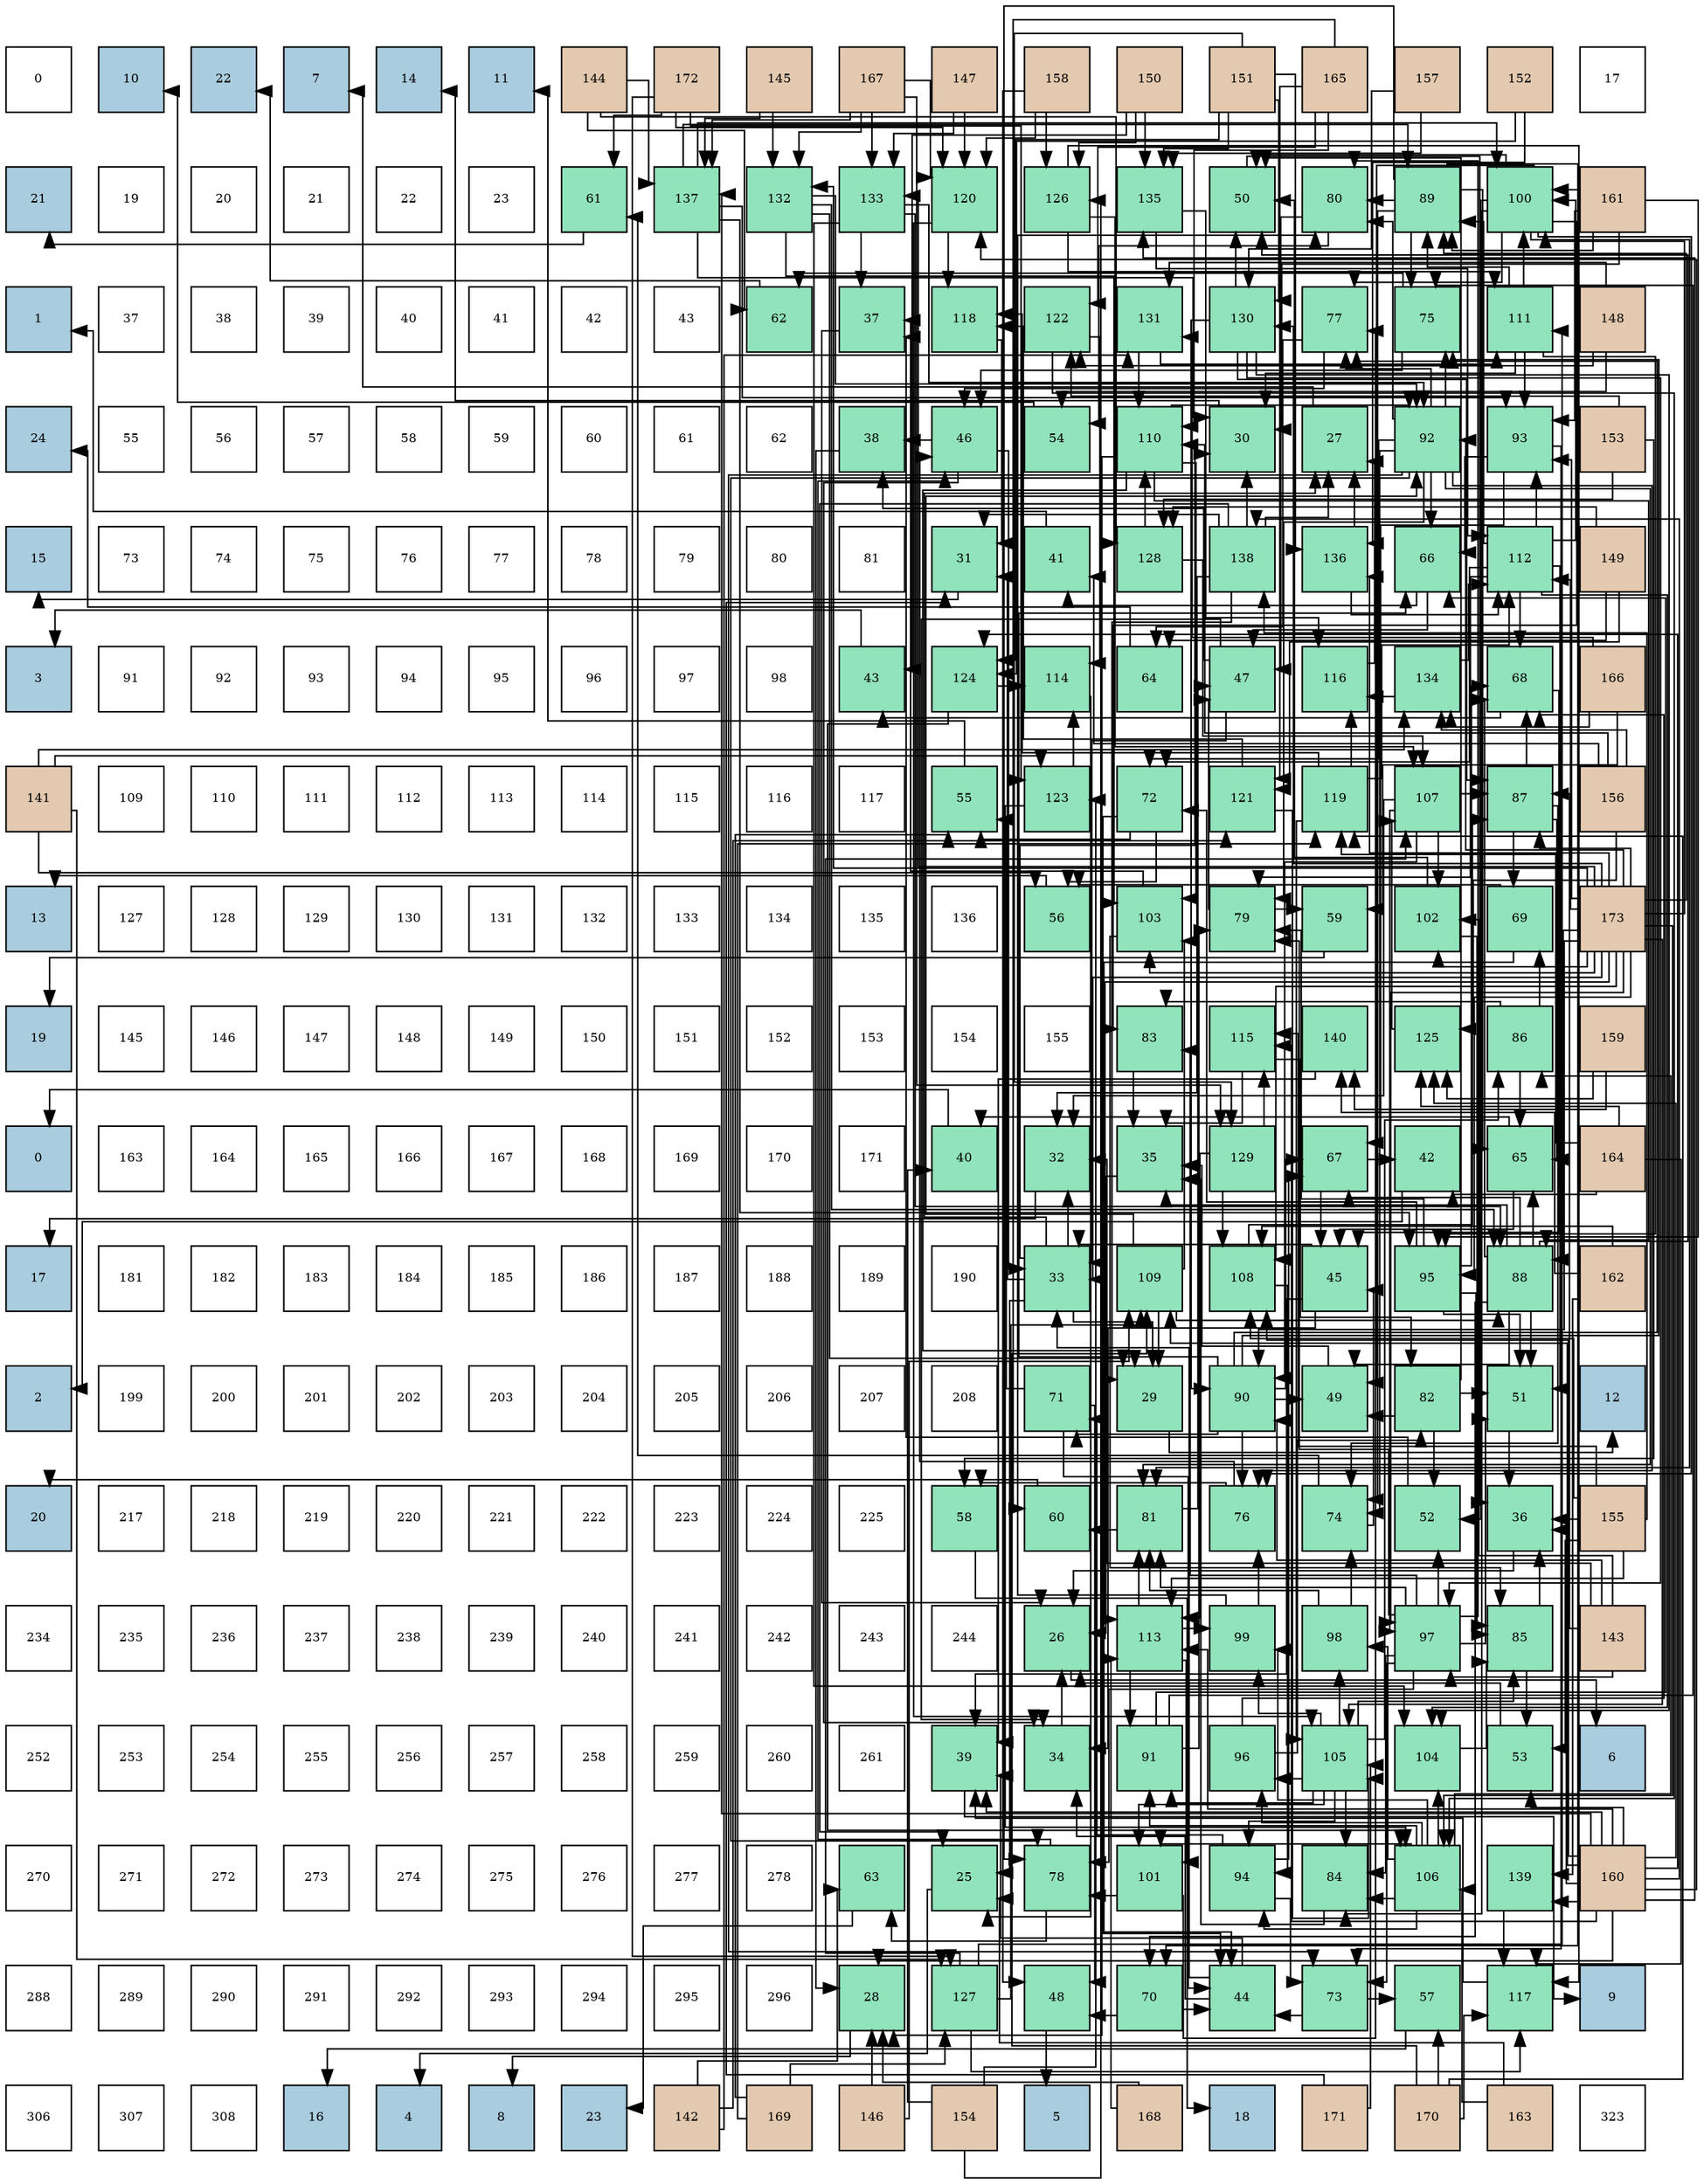 digraph layout{
 rankdir=TB;
 splines=ortho;
 node [style=filled shape=square fixedsize=true width=0.6];
0[label="0", fontsize=8, fillcolor="#ffffff"];
1[label="10", fontsize=8, fillcolor="#a9ccde"];
2[label="22", fontsize=8, fillcolor="#a9ccde"];
3[label="7", fontsize=8, fillcolor="#a9ccde"];
4[label="14", fontsize=8, fillcolor="#a9ccde"];
5[label="11", fontsize=8, fillcolor="#a9ccde"];
6[label="144", fontsize=8, fillcolor="#e3c9af"];
7[label="172", fontsize=8, fillcolor="#e3c9af"];
8[label="145", fontsize=8, fillcolor="#e3c9af"];
9[label="167", fontsize=8, fillcolor="#e3c9af"];
10[label="147", fontsize=8, fillcolor="#e3c9af"];
11[label="158", fontsize=8, fillcolor="#e3c9af"];
12[label="150", fontsize=8, fillcolor="#e3c9af"];
13[label="151", fontsize=8, fillcolor="#e3c9af"];
14[label="165", fontsize=8, fillcolor="#e3c9af"];
15[label="157", fontsize=8, fillcolor="#e3c9af"];
16[label="152", fontsize=8, fillcolor="#e3c9af"];
17[label="17", fontsize=8, fillcolor="#ffffff"];
18[label="21", fontsize=8, fillcolor="#a9ccde"];
19[label="19", fontsize=8, fillcolor="#ffffff"];
20[label="20", fontsize=8, fillcolor="#ffffff"];
21[label="21", fontsize=8, fillcolor="#ffffff"];
22[label="22", fontsize=8, fillcolor="#ffffff"];
23[label="23", fontsize=8, fillcolor="#ffffff"];
24[label="61", fontsize=8, fillcolor="#91e3bb"];
25[label="137", fontsize=8, fillcolor="#91e3bb"];
26[label="132", fontsize=8, fillcolor="#91e3bb"];
27[label="133", fontsize=8, fillcolor="#91e3bb"];
28[label="120", fontsize=8, fillcolor="#91e3bb"];
29[label="126", fontsize=8, fillcolor="#91e3bb"];
30[label="135", fontsize=8, fillcolor="#91e3bb"];
31[label="50", fontsize=8, fillcolor="#91e3bb"];
32[label="80", fontsize=8, fillcolor="#91e3bb"];
33[label="89", fontsize=8, fillcolor="#91e3bb"];
34[label="100", fontsize=8, fillcolor="#91e3bb"];
35[label="161", fontsize=8, fillcolor="#e3c9af"];
36[label="1", fontsize=8, fillcolor="#a9ccde"];
37[label="37", fontsize=8, fillcolor="#ffffff"];
38[label="38", fontsize=8, fillcolor="#ffffff"];
39[label="39", fontsize=8, fillcolor="#ffffff"];
40[label="40", fontsize=8, fillcolor="#ffffff"];
41[label="41", fontsize=8, fillcolor="#ffffff"];
42[label="42", fontsize=8, fillcolor="#ffffff"];
43[label="43", fontsize=8, fillcolor="#ffffff"];
44[label="62", fontsize=8, fillcolor="#91e3bb"];
45[label="37", fontsize=8, fillcolor="#91e3bb"];
46[label="118", fontsize=8, fillcolor="#91e3bb"];
47[label="122", fontsize=8, fillcolor="#91e3bb"];
48[label="131", fontsize=8, fillcolor="#91e3bb"];
49[label="130", fontsize=8, fillcolor="#91e3bb"];
50[label="77", fontsize=8, fillcolor="#91e3bb"];
51[label="75", fontsize=8, fillcolor="#91e3bb"];
52[label="111", fontsize=8, fillcolor="#91e3bb"];
53[label="148", fontsize=8, fillcolor="#e3c9af"];
54[label="24", fontsize=8, fillcolor="#a9ccde"];
55[label="55", fontsize=8, fillcolor="#ffffff"];
56[label="56", fontsize=8, fillcolor="#ffffff"];
57[label="57", fontsize=8, fillcolor="#ffffff"];
58[label="58", fontsize=8, fillcolor="#ffffff"];
59[label="59", fontsize=8, fillcolor="#ffffff"];
60[label="60", fontsize=8, fillcolor="#ffffff"];
61[label="61", fontsize=8, fillcolor="#ffffff"];
62[label="62", fontsize=8, fillcolor="#ffffff"];
63[label="38", fontsize=8, fillcolor="#91e3bb"];
64[label="46", fontsize=8, fillcolor="#91e3bb"];
65[label="54", fontsize=8, fillcolor="#91e3bb"];
66[label="110", fontsize=8, fillcolor="#91e3bb"];
67[label="30", fontsize=8, fillcolor="#91e3bb"];
68[label="27", fontsize=8, fillcolor="#91e3bb"];
69[label="92", fontsize=8, fillcolor="#91e3bb"];
70[label="93", fontsize=8, fillcolor="#91e3bb"];
71[label="153", fontsize=8, fillcolor="#e3c9af"];
72[label="15", fontsize=8, fillcolor="#a9ccde"];
73[label="73", fontsize=8, fillcolor="#ffffff"];
74[label="74", fontsize=8, fillcolor="#ffffff"];
75[label="75", fontsize=8, fillcolor="#ffffff"];
76[label="76", fontsize=8, fillcolor="#ffffff"];
77[label="77", fontsize=8, fillcolor="#ffffff"];
78[label="78", fontsize=8, fillcolor="#ffffff"];
79[label="79", fontsize=8, fillcolor="#ffffff"];
80[label="80", fontsize=8, fillcolor="#ffffff"];
81[label="81", fontsize=8, fillcolor="#ffffff"];
82[label="31", fontsize=8, fillcolor="#91e3bb"];
83[label="41", fontsize=8, fillcolor="#91e3bb"];
84[label="128", fontsize=8, fillcolor="#91e3bb"];
85[label="138", fontsize=8, fillcolor="#91e3bb"];
86[label="136", fontsize=8, fillcolor="#91e3bb"];
87[label="66", fontsize=8, fillcolor="#91e3bb"];
88[label="112", fontsize=8, fillcolor="#91e3bb"];
89[label="149", fontsize=8, fillcolor="#e3c9af"];
90[label="3", fontsize=8, fillcolor="#a9ccde"];
91[label="91", fontsize=8, fillcolor="#ffffff"];
92[label="92", fontsize=8, fillcolor="#ffffff"];
93[label="93", fontsize=8, fillcolor="#ffffff"];
94[label="94", fontsize=8, fillcolor="#ffffff"];
95[label="95", fontsize=8, fillcolor="#ffffff"];
96[label="96", fontsize=8, fillcolor="#ffffff"];
97[label="97", fontsize=8, fillcolor="#ffffff"];
98[label="98", fontsize=8, fillcolor="#ffffff"];
99[label="43", fontsize=8, fillcolor="#91e3bb"];
100[label="124", fontsize=8, fillcolor="#91e3bb"];
101[label="114", fontsize=8, fillcolor="#91e3bb"];
102[label="64", fontsize=8, fillcolor="#91e3bb"];
103[label="47", fontsize=8, fillcolor="#91e3bb"];
104[label="116", fontsize=8, fillcolor="#91e3bb"];
105[label="134", fontsize=8, fillcolor="#91e3bb"];
106[label="68", fontsize=8, fillcolor="#91e3bb"];
107[label="166", fontsize=8, fillcolor="#e3c9af"];
108[label="141", fontsize=8, fillcolor="#e3c9af"];
109[label="109", fontsize=8, fillcolor="#ffffff"];
110[label="110", fontsize=8, fillcolor="#ffffff"];
111[label="111", fontsize=8, fillcolor="#ffffff"];
112[label="112", fontsize=8, fillcolor="#ffffff"];
113[label="113", fontsize=8, fillcolor="#ffffff"];
114[label="114", fontsize=8, fillcolor="#ffffff"];
115[label="115", fontsize=8, fillcolor="#ffffff"];
116[label="116", fontsize=8, fillcolor="#ffffff"];
117[label="117", fontsize=8, fillcolor="#ffffff"];
118[label="55", fontsize=8, fillcolor="#91e3bb"];
119[label="123", fontsize=8, fillcolor="#91e3bb"];
120[label="72", fontsize=8, fillcolor="#91e3bb"];
121[label="121", fontsize=8, fillcolor="#91e3bb"];
122[label="119", fontsize=8, fillcolor="#91e3bb"];
123[label="107", fontsize=8, fillcolor="#91e3bb"];
124[label="87", fontsize=8, fillcolor="#91e3bb"];
125[label="156", fontsize=8, fillcolor="#e3c9af"];
126[label="13", fontsize=8, fillcolor="#a9ccde"];
127[label="127", fontsize=8, fillcolor="#ffffff"];
128[label="128", fontsize=8, fillcolor="#ffffff"];
129[label="129", fontsize=8, fillcolor="#ffffff"];
130[label="130", fontsize=8, fillcolor="#ffffff"];
131[label="131", fontsize=8, fillcolor="#ffffff"];
132[label="132", fontsize=8, fillcolor="#ffffff"];
133[label="133", fontsize=8, fillcolor="#ffffff"];
134[label="134", fontsize=8, fillcolor="#ffffff"];
135[label="135", fontsize=8, fillcolor="#ffffff"];
136[label="136", fontsize=8, fillcolor="#ffffff"];
137[label="56", fontsize=8, fillcolor="#91e3bb"];
138[label="103", fontsize=8, fillcolor="#91e3bb"];
139[label="79", fontsize=8, fillcolor="#91e3bb"];
140[label="59", fontsize=8, fillcolor="#91e3bb"];
141[label="102", fontsize=8, fillcolor="#91e3bb"];
142[label="69", fontsize=8, fillcolor="#91e3bb"];
143[label="173", fontsize=8, fillcolor="#e3c9af"];
144[label="19", fontsize=8, fillcolor="#a9ccde"];
145[label="145", fontsize=8, fillcolor="#ffffff"];
146[label="146", fontsize=8, fillcolor="#ffffff"];
147[label="147", fontsize=8, fillcolor="#ffffff"];
148[label="148", fontsize=8, fillcolor="#ffffff"];
149[label="149", fontsize=8, fillcolor="#ffffff"];
150[label="150", fontsize=8, fillcolor="#ffffff"];
151[label="151", fontsize=8, fillcolor="#ffffff"];
152[label="152", fontsize=8, fillcolor="#ffffff"];
153[label="153", fontsize=8, fillcolor="#ffffff"];
154[label="154", fontsize=8, fillcolor="#ffffff"];
155[label="155", fontsize=8, fillcolor="#ffffff"];
156[label="83", fontsize=8, fillcolor="#91e3bb"];
157[label="115", fontsize=8, fillcolor="#91e3bb"];
158[label="140", fontsize=8, fillcolor="#91e3bb"];
159[label="125", fontsize=8, fillcolor="#91e3bb"];
160[label="86", fontsize=8, fillcolor="#91e3bb"];
161[label="159", fontsize=8, fillcolor="#e3c9af"];
162[label="0", fontsize=8, fillcolor="#a9ccde"];
163[label="163", fontsize=8, fillcolor="#ffffff"];
164[label="164", fontsize=8, fillcolor="#ffffff"];
165[label="165", fontsize=8, fillcolor="#ffffff"];
166[label="166", fontsize=8, fillcolor="#ffffff"];
167[label="167", fontsize=8, fillcolor="#ffffff"];
168[label="168", fontsize=8, fillcolor="#ffffff"];
169[label="169", fontsize=8, fillcolor="#ffffff"];
170[label="170", fontsize=8, fillcolor="#ffffff"];
171[label="171", fontsize=8, fillcolor="#ffffff"];
172[label="40", fontsize=8, fillcolor="#91e3bb"];
173[label="32", fontsize=8, fillcolor="#91e3bb"];
174[label="35", fontsize=8, fillcolor="#91e3bb"];
175[label="129", fontsize=8, fillcolor="#91e3bb"];
176[label="67", fontsize=8, fillcolor="#91e3bb"];
177[label="42", fontsize=8, fillcolor="#91e3bb"];
178[label="65", fontsize=8, fillcolor="#91e3bb"];
179[label="164", fontsize=8, fillcolor="#e3c9af"];
180[label="17", fontsize=8, fillcolor="#a9ccde"];
181[label="181", fontsize=8, fillcolor="#ffffff"];
182[label="182", fontsize=8, fillcolor="#ffffff"];
183[label="183", fontsize=8, fillcolor="#ffffff"];
184[label="184", fontsize=8, fillcolor="#ffffff"];
185[label="185", fontsize=8, fillcolor="#ffffff"];
186[label="186", fontsize=8, fillcolor="#ffffff"];
187[label="187", fontsize=8, fillcolor="#ffffff"];
188[label="188", fontsize=8, fillcolor="#ffffff"];
189[label="189", fontsize=8, fillcolor="#ffffff"];
190[label="190", fontsize=8, fillcolor="#ffffff"];
191[label="33", fontsize=8, fillcolor="#91e3bb"];
192[label="109", fontsize=8, fillcolor="#91e3bb"];
193[label="108", fontsize=8, fillcolor="#91e3bb"];
194[label="45", fontsize=8, fillcolor="#91e3bb"];
195[label="95", fontsize=8, fillcolor="#91e3bb"];
196[label="88", fontsize=8, fillcolor="#91e3bb"];
197[label="162", fontsize=8, fillcolor="#e3c9af"];
198[label="2", fontsize=8, fillcolor="#a9ccde"];
199[label="199", fontsize=8, fillcolor="#ffffff"];
200[label="200", fontsize=8, fillcolor="#ffffff"];
201[label="201", fontsize=8, fillcolor="#ffffff"];
202[label="202", fontsize=8, fillcolor="#ffffff"];
203[label="203", fontsize=8, fillcolor="#ffffff"];
204[label="204", fontsize=8, fillcolor="#ffffff"];
205[label="205", fontsize=8, fillcolor="#ffffff"];
206[label="206", fontsize=8, fillcolor="#ffffff"];
207[label="207", fontsize=8, fillcolor="#ffffff"];
208[label="208", fontsize=8, fillcolor="#ffffff"];
209[label="71", fontsize=8, fillcolor="#91e3bb"];
210[label="29", fontsize=8, fillcolor="#91e3bb"];
211[label="90", fontsize=8, fillcolor="#91e3bb"];
212[label="49", fontsize=8, fillcolor="#91e3bb"];
213[label="82", fontsize=8, fillcolor="#91e3bb"];
214[label="51", fontsize=8, fillcolor="#91e3bb"];
215[label="12", fontsize=8, fillcolor="#a9ccde"];
216[label="20", fontsize=8, fillcolor="#a9ccde"];
217[label="217", fontsize=8, fillcolor="#ffffff"];
218[label="218", fontsize=8, fillcolor="#ffffff"];
219[label="219", fontsize=8, fillcolor="#ffffff"];
220[label="220", fontsize=8, fillcolor="#ffffff"];
221[label="221", fontsize=8, fillcolor="#ffffff"];
222[label="222", fontsize=8, fillcolor="#ffffff"];
223[label="223", fontsize=8, fillcolor="#ffffff"];
224[label="224", fontsize=8, fillcolor="#ffffff"];
225[label="225", fontsize=8, fillcolor="#ffffff"];
226[label="58", fontsize=8, fillcolor="#91e3bb"];
227[label="60", fontsize=8, fillcolor="#91e3bb"];
228[label="81", fontsize=8, fillcolor="#91e3bb"];
229[label="76", fontsize=8, fillcolor="#91e3bb"];
230[label="74", fontsize=8, fillcolor="#91e3bb"];
231[label="52", fontsize=8, fillcolor="#91e3bb"];
232[label="36", fontsize=8, fillcolor="#91e3bb"];
233[label="155", fontsize=8, fillcolor="#e3c9af"];
234[label="234", fontsize=8, fillcolor="#ffffff"];
235[label="235", fontsize=8, fillcolor="#ffffff"];
236[label="236", fontsize=8, fillcolor="#ffffff"];
237[label="237", fontsize=8, fillcolor="#ffffff"];
238[label="238", fontsize=8, fillcolor="#ffffff"];
239[label="239", fontsize=8, fillcolor="#ffffff"];
240[label="240", fontsize=8, fillcolor="#ffffff"];
241[label="241", fontsize=8, fillcolor="#ffffff"];
242[label="242", fontsize=8, fillcolor="#ffffff"];
243[label="243", fontsize=8, fillcolor="#ffffff"];
244[label="244", fontsize=8, fillcolor="#ffffff"];
245[label="26", fontsize=8, fillcolor="#91e3bb"];
246[label="113", fontsize=8, fillcolor="#91e3bb"];
247[label="99", fontsize=8, fillcolor="#91e3bb"];
248[label="98", fontsize=8, fillcolor="#91e3bb"];
249[label="97", fontsize=8, fillcolor="#91e3bb"];
250[label="85", fontsize=8, fillcolor="#91e3bb"];
251[label="143", fontsize=8, fillcolor="#e3c9af"];
252[label="252", fontsize=8, fillcolor="#ffffff"];
253[label="253", fontsize=8, fillcolor="#ffffff"];
254[label="254", fontsize=8, fillcolor="#ffffff"];
255[label="255", fontsize=8, fillcolor="#ffffff"];
256[label="256", fontsize=8, fillcolor="#ffffff"];
257[label="257", fontsize=8, fillcolor="#ffffff"];
258[label="258", fontsize=8, fillcolor="#ffffff"];
259[label="259", fontsize=8, fillcolor="#ffffff"];
260[label="260", fontsize=8, fillcolor="#ffffff"];
261[label="261", fontsize=8, fillcolor="#ffffff"];
262[label="39", fontsize=8, fillcolor="#91e3bb"];
263[label="34", fontsize=8, fillcolor="#91e3bb"];
264[label="91", fontsize=8, fillcolor="#91e3bb"];
265[label="96", fontsize=8, fillcolor="#91e3bb"];
266[label="105", fontsize=8, fillcolor="#91e3bb"];
267[label="104", fontsize=8, fillcolor="#91e3bb"];
268[label="53", fontsize=8, fillcolor="#91e3bb"];
269[label="6", fontsize=8, fillcolor="#a9ccde"];
270[label="270", fontsize=8, fillcolor="#ffffff"];
271[label="271", fontsize=8, fillcolor="#ffffff"];
272[label="272", fontsize=8, fillcolor="#ffffff"];
273[label="273", fontsize=8, fillcolor="#ffffff"];
274[label="274", fontsize=8, fillcolor="#ffffff"];
275[label="275", fontsize=8, fillcolor="#ffffff"];
276[label="276", fontsize=8, fillcolor="#ffffff"];
277[label="277", fontsize=8, fillcolor="#ffffff"];
278[label="278", fontsize=8, fillcolor="#ffffff"];
279[label="63", fontsize=8, fillcolor="#91e3bb"];
280[label="25", fontsize=8, fillcolor="#91e3bb"];
281[label="78", fontsize=8, fillcolor="#91e3bb"];
282[label="101", fontsize=8, fillcolor="#91e3bb"];
283[label="94", fontsize=8, fillcolor="#91e3bb"];
284[label="84", fontsize=8, fillcolor="#91e3bb"];
285[label="106", fontsize=8, fillcolor="#91e3bb"];
286[label="139", fontsize=8, fillcolor="#91e3bb"];
287[label="160", fontsize=8, fillcolor="#e3c9af"];
288[label="288", fontsize=8, fillcolor="#ffffff"];
289[label="289", fontsize=8, fillcolor="#ffffff"];
290[label="290", fontsize=8, fillcolor="#ffffff"];
291[label="291", fontsize=8, fillcolor="#ffffff"];
292[label="292", fontsize=8, fillcolor="#ffffff"];
293[label="293", fontsize=8, fillcolor="#ffffff"];
294[label="294", fontsize=8, fillcolor="#ffffff"];
295[label="295", fontsize=8, fillcolor="#ffffff"];
296[label="296", fontsize=8, fillcolor="#ffffff"];
297[label="28", fontsize=8, fillcolor="#91e3bb"];
298[label="127", fontsize=8, fillcolor="#91e3bb"];
299[label="48", fontsize=8, fillcolor="#91e3bb"];
300[label="70", fontsize=8, fillcolor="#91e3bb"];
301[label="44", fontsize=8, fillcolor="#91e3bb"];
302[label="73", fontsize=8, fillcolor="#91e3bb"];
303[label="57", fontsize=8, fillcolor="#91e3bb"];
304[label="117", fontsize=8, fillcolor="#91e3bb"];
305[label="9", fontsize=8, fillcolor="#a9ccde"];
306[label="306", fontsize=8, fillcolor="#ffffff"];
307[label="307", fontsize=8, fillcolor="#ffffff"];
308[label="308", fontsize=8, fillcolor="#ffffff"];
309[label="16", fontsize=8, fillcolor="#a9ccde"];
310[label="4", fontsize=8, fillcolor="#a9ccde"];
311[label="8", fontsize=8, fillcolor="#a9ccde"];
312[label="23", fontsize=8, fillcolor="#a9ccde"];
313[label="142", fontsize=8, fillcolor="#e3c9af"];
314[label="169", fontsize=8, fillcolor="#e3c9af"];
315[label="146", fontsize=8, fillcolor="#e3c9af"];
316[label="154", fontsize=8, fillcolor="#e3c9af"];
317[label="5", fontsize=8, fillcolor="#a9ccde"];
318[label="168", fontsize=8, fillcolor="#e3c9af"];
319[label="18", fontsize=8, fillcolor="#a9ccde"];
320[label="171", fontsize=8, fillcolor="#e3c9af"];
321[label="170", fontsize=8, fillcolor="#e3c9af"];
322[label="163", fontsize=8, fillcolor="#e3c9af"];
323[label="323", fontsize=8, fillcolor="#ffffff"];
edge [constraint=false, style=vis];280 -> 310;
245 -> 269;
68 -> 3;
297 -> 311;
210 -> 215;
67 -> 4;
82 -> 72;
173 -> 180;
191 -> 280;
191 -> 68;
191 -> 210;
191 -> 67;
191 -> 82;
191 -> 173;
263 -> 245;
174 -> 245;
232 -> 245;
45 -> 245;
63 -> 297;
262 -> 305;
172 -> 162;
83 -> 36;
177 -> 198;
99 -> 90;
301 -> 191;
301 -> 263;
301 -> 262;
194 -> 191;
194 -> 263;
194 -> 262;
64 -> 191;
64 -> 263;
64 -> 63;
103 -> 191;
103 -> 263;
103 -> 63;
299 -> 317;
212 -> 174;
31 -> 232;
214 -> 232;
231 -> 45;
268 -> 245;
65 -> 1;
118 -> 5;
137 -> 126;
303 -> 309;
226 -> 319;
140 -> 144;
227 -> 216;
24 -> 18;
44 -> 2;
279 -> 312;
102 -> 54;
178 -> 172;
178 -> 194;
87 -> 83;
87 -> 103;
176 -> 177;
176 -> 194;
106 -> 99;
106 -> 194;
142 -> 301;
142 -> 137;
300 -> 301;
300 -> 299;
209 -> 301;
209 -> 299;
209 -> 118;
120 -> 301;
120 -> 118;
120 -> 137;
302 -> 301;
302 -> 303;
230 -> 194;
230 -> 24;
51 -> 64;
51 -> 44;
229 -> 64;
229 -> 226;
50 -> 64;
50 -> 102;
281 -> 64;
281 -> 279;
139 -> 103;
139 -> 140;
32 -> 103;
32 -> 65;
228 -> 103;
228 -> 227;
213 -> 212;
213 -> 31;
213 -> 214;
213 -> 231;
156 -> 174;
284 -> 174;
250 -> 232;
250 -> 268;
160 -> 178;
160 -> 142;
160 -> 156;
124 -> 178;
124 -> 106;
124 -> 142;
124 -> 230;
196 -> 174;
196 -> 212;
196 -> 31;
196 -> 214;
196 -> 178;
196 -> 176;
196 -> 106;
196 -> 300;
33 -> 178;
33 -> 300;
33 -> 230;
33 -> 51;
33 -> 281;
33 -> 32;
211 -> 212;
211 -> 87;
211 -> 176;
211 -> 209;
211 -> 51;
211 -> 229;
211 -> 50;
264 -> 87;
264 -> 51;
264 -> 139;
69 -> 87;
69 -> 120;
69 -> 302;
69 -> 230;
69 -> 51;
69 -> 229;
69 -> 50;
69 -> 281;
69 -> 139;
69 -> 32;
69 -> 228;
70 -> 87;
70 -> 176;
70 -> 302;
283 -> 176;
283 -> 209;
283 -> 302;
195 -> 214;
195 -> 106;
195 -> 120;
195 -> 139;
195 -> 250;
265 -> 106;
265 -> 213;
249 -> 214;
249 -> 231;
249 -> 302;
249 -> 281;
249 -> 139;
249 -> 32;
249 -> 228;
249 -> 156;
249 -> 284;
248 -> 230;
248 -> 228;
247 -> 229;
247 -> 32;
34 -> 212;
34 -> 31;
34 -> 231;
34 -> 229;
34 -> 50;
34 -> 228;
34 -> 156;
34 -> 284;
282 -> 50;
282 -> 281;
141 -> 31;
141 -> 250;
138 -> 45;
138 -> 250;
267 -> 250;
266 -> 284;
266 -> 250;
266 -> 160;
266 -> 264;
266 -> 283;
266 -> 265;
266 -> 248;
266 -> 247;
266 -> 282;
285 -> 284;
285 -> 160;
285 -> 264;
285 -> 283;
285 -> 265;
285 -> 248;
285 -> 247;
285 -> 282;
285 -> 267;
123 -> 173;
123 -> 124;
123 -> 211;
123 -> 249;
123 -> 141;
193 -> 124;
193 -> 283;
192 -> 210;
192 -> 196;
192 -> 69;
192 -> 138;
66 -> 297;
66 -> 210;
66 -> 196;
66 -> 69;
66 -> 138;
52 -> 67;
52 -> 33;
52 -> 70;
52 -> 195;
52 -> 34;
88 -> 214;
88 -> 106;
88 -> 120;
88 -> 139;
88 -> 33;
88 -> 70;
88 -> 34;
88 -> 267;
246 -> 228;
246 -> 264;
246 -> 247;
246 -> 282;
101 -> 280;
157 -> 174;
157 -> 213;
104 -> 68;
304 -> 262;
46 -> 82;
122 -> 266;
122 -> 88;
122 -> 104;
122 -> 46;
28 -> 266;
28 -> 46;
121 -> 266;
121 -> 46;
47 -> 285;
47 -> 101;
119 -> 285;
119 -> 101;
100 -> 285;
100 -> 101;
159 -> 123;
29 -> 123;
29 -> 52;
29 -> 304;
298 -> 123;
298 -> 192;
298 -> 52;
298 -> 304;
84 -> 123;
84 -> 66;
175 -> 193;
175 -> 246;
175 -> 157;
49 -> 31;
49 -> 124;
49 -> 211;
49 -> 249;
49 -> 267;
48 -> 66;
48 -> 52;
26 -> 210;
26 -> 196;
26 -> 69;
26 -> 138;
27 -> 45;
27 -> 196;
27 -> 69;
27 -> 267;
105 -> 88;
105 -> 104;
30 -> 88;
30 -> 104;
86 -> 68;
86 -> 88;
25 -> 67;
25 -> 33;
25 -> 70;
25 -> 195;
25 -> 34;
85 -> 280;
85 -> 68;
85 -> 210;
85 -> 67;
85 -> 82;
85 -> 173;
286 -> 304;
158 -> 262;
108 -> 137;
108 -> 119;
108 -> 298;
108 -> 105;
313 -> 279;
313 -> 121;
313 -> 48;
251 -> 173;
251 -> 124;
251 -> 211;
251 -> 249;
251 -> 141;
6 -> 44;
6 -> 84;
6 -> 25;
8 -> 26;
8 -> 25;
315 -> 297;
315 -> 192;
10 -> 28;
10 -> 27;
53 -> 65;
53 -> 47;
53 -> 48;
89 -> 102;
89 -> 121;
89 -> 84;
12 -> 99;
12 -> 29;
12 -> 30;
13 -> 100;
13 -> 175;
13 -> 49;
13 -> 30;
13 -> 86;
16 -> 100;
16 -> 86;
71 -> 226;
71 -> 47;
71 -> 84;
316 -> 172;
316 -> 119;
316 -> 29;
233 -> 232;
233 -> 268;
233 -> 193;
233 -> 246;
233 -> 157;
233 -> 85;
125 -> 83;
125 -> 66;
125 -> 159;
125 -> 105;
15 -> 49;
15 -> 30;
11 -> 299;
11 -> 28;
11 -> 29;
161 -> 159;
161 -> 158;
287 -> 297;
287 -> 232;
287 -> 262;
287 -> 268;
287 -> 193;
287 -> 192;
287 -> 246;
287 -> 157;
287 -> 28;
287 -> 100;
287 -> 159;
287 -> 30;
287 -> 25;
287 -> 85;
287 -> 286;
35 -> 67;
35 -> 33;
35 -> 70;
35 -> 195;
35 -> 34;
197 -> 193;
197 -> 286;
197 -> 158;
322 -> 280;
322 -> 285;
179 -> 177;
179 -> 304;
179 -> 122;
179 -> 159;
14 -> 227;
14 -> 66;
14 -> 121;
14 -> 47;
107 -> 140;
107 -> 48;
107 -> 105;
9 -> 28;
9 -> 175;
9 -> 26;
9 -> 27;
9 -> 25;
318 -> 297;
318 -> 246;
314 -> 118;
314 -> 122;
314 -> 298;
321 -> 303;
321 -> 192;
321 -> 304;
321 -> 122;
320 -> 82;
320 -> 266;
7 -> 24;
7 -> 28;
7 -> 119;
7 -> 298;
143 -> 191;
143 -> 124;
143 -> 196;
143 -> 33;
143 -> 211;
143 -> 69;
143 -> 70;
143 -> 195;
143 -> 249;
143 -> 34;
143 -> 141;
143 -> 138;
143 -> 266;
143 -> 285;
143 -> 193;
143 -> 88;
143 -> 246;
143 -> 49;
143 -> 26;
143 -> 27;
143 -> 86;
edge [constraint=true, style=invis];
0 -> 18 -> 36 -> 54 -> 72 -> 90 -> 108 -> 126 -> 144 -> 162 -> 180 -> 198 -> 216 -> 234 -> 252 -> 270 -> 288 -> 306;
1 -> 19 -> 37 -> 55 -> 73 -> 91 -> 109 -> 127 -> 145 -> 163 -> 181 -> 199 -> 217 -> 235 -> 253 -> 271 -> 289 -> 307;
2 -> 20 -> 38 -> 56 -> 74 -> 92 -> 110 -> 128 -> 146 -> 164 -> 182 -> 200 -> 218 -> 236 -> 254 -> 272 -> 290 -> 308;
3 -> 21 -> 39 -> 57 -> 75 -> 93 -> 111 -> 129 -> 147 -> 165 -> 183 -> 201 -> 219 -> 237 -> 255 -> 273 -> 291 -> 309;
4 -> 22 -> 40 -> 58 -> 76 -> 94 -> 112 -> 130 -> 148 -> 166 -> 184 -> 202 -> 220 -> 238 -> 256 -> 274 -> 292 -> 310;
5 -> 23 -> 41 -> 59 -> 77 -> 95 -> 113 -> 131 -> 149 -> 167 -> 185 -> 203 -> 221 -> 239 -> 257 -> 275 -> 293 -> 311;
6 -> 24 -> 42 -> 60 -> 78 -> 96 -> 114 -> 132 -> 150 -> 168 -> 186 -> 204 -> 222 -> 240 -> 258 -> 276 -> 294 -> 312;
7 -> 25 -> 43 -> 61 -> 79 -> 97 -> 115 -> 133 -> 151 -> 169 -> 187 -> 205 -> 223 -> 241 -> 259 -> 277 -> 295 -> 313;
8 -> 26 -> 44 -> 62 -> 80 -> 98 -> 116 -> 134 -> 152 -> 170 -> 188 -> 206 -> 224 -> 242 -> 260 -> 278 -> 296 -> 314;
9 -> 27 -> 45 -> 63 -> 81 -> 99 -> 117 -> 135 -> 153 -> 171 -> 189 -> 207 -> 225 -> 243 -> 261 -> 279 -> 297 -> 315;
10 -> 28 -> 46 -> 64 -> 82 -> 100 -> 118 -> 136 -> 154 -> 172 -> 190 -> 208 -> 226 -> 244 -> 262 -> 280 -> 298 -> 316;
11 -> 29 -> 47 -> 65 -> 83 -> 101 -> 119 -> 137 -> 155 -> 173 -> 191 -> 209 -> 227 -> 245 -> 263 -> 281 -> 299 -> 317;
12 -> 30 -> 48 -> 66 -> 84 -> 102 -> 120 -> 138 -> 156 -> 174 -> 192 -> 210 -> 228 -> 246 -> 264 -> 282 -> 300 -> 318;
13 -> 31 -> 49 -> 67 -> 85 -> 103 -> 121 -> 139 -> 157 -> 175 -> 193 -> 211 -> 229 -> 247 -> 265 -> 283 -> 301 -> 319;
14 -> 32 -> 50 -> 68 -> 86 -> 104 -> 122 -> 140 -> 158 -> 176 -> 194 -> 212 -> 230 -> 248 -> 266 -> 284 -> 302 -> 320;
15 -> 33 -> 51 -> 69 -> 87 -> 105 -> 123 -> 141 -> 159 -> 177 -> 195 -> 213 -> 231 -> 249 -> 267 -> 285 -> 303 -> 321;
16 -> 34 -> 52 -> 70 -> 88 -> 106 -> 124 -> 142 -> 160 -> 178 -> 196 -> 214 -> 232 -> 250 -> 268 -> 286 -> 304 -> 322;
17 -> 35 -> 53 -> 71 -> 89 -> 107 -> 125 -> 143 -> 161 -> 179 -> 197 -> 215 -> 233 -> 251 -> 269 -> 287 -> 305 -> 323;
rank = same {0 -> 1 -> 2 -> 3 -> 4 -> 5 -> 6 -> 7 -> 8 -> 9 -> 10 -> 11 -> 12 -> 13 -> 14 -> 15 -> 16 -> 17};
rank = same {18 -> 19 -> 20 -> 21 -> 22 -> 23 -> 24 -> 25 -> 26 -> 27 -> 28 -> 29 -> 30 -> 31 -> 32 -> 33 -> 34 -> 35};
rank = same {36 -> 37 -> 38 -> 39 -> 40 -> 41 -> 42 -> 43 -> 44 -> 45 -> 46 -> 47 -> 48 -> 49 -> 50 -> 51 -> 52 -> 53};
rank = same {54 -> 55 -> 56 -> 57 -> 58 -> 59 -> 60 -> 61 -> 62 -> 63 -> 64 -> 65 -> 66 -> 67 -> 68 -> 69 -> 70 -> 71};
rank = same {72 -> 73 -> 74 -> 75 -> 76 -> 77 -> 78 -> 79 -> 80 -> 81 -> 82 -> 83 -> 84 -> 85 -> 86 -> 87 -> 88 -> 89};
rank = same {90 -> 91 -> 92 -> 93 -> 94 -> 95 -> 96 -> 97 -> 98 -> 99 -> 100 -> 101 -> 102 -> 103 -> 104 -> 105 -> 106 -> 107};
rank = same {108 -> 109 -> 110 -> 111 -> 112 -> 113 -> 114 -> 115 -> 116 -> 117 -> 118 -> 119 -> 120 -> 121 -> 122 -> 123 -> 124 -> 125};
rank = same {126 -> 127 -> 128 -> 129 -> 130 -> 131 -> 132 -> 133 -> 134 -> 135 -> 136 -> 137 -> 138 -> 139 -> 140 -> 141 -> 142 -> 143};
rank = same {144 -> 145 -> 146 -> 147 -> 148 -> 149 -> 150 -> 151 -> 152 -> 153 -> 154 -> 155 -> 156 -> 157 -> 158 -> 159 -> 160 -> 161};
rank = same {162 -> 163 -> 164 -> 165 -> 166 -> 167 -> 168 -> 169 -> 170 -> 171 -> 172 -> 173 -> 174 -> 175 -> 176 -> 177 -> 178 -> 179};
rank = same {180 -> 181 -> 182 -> 183 -> 184 -> 185 -> 186 -> 187 -> 188 -> 189 -> 190 -> 191 -> 192 -> 193 -> 194 -> 195 -> 196 -> 197};
rank = same {198 -> 199 -> 200 -> 201 -> 202 -> 203 -> 204 -> 205 -> 206 -> 207 -> 208 -> 209 -> 210 -> 211 -> 212 -> 213 -> 214 -> 215};
rank = same {216 -> 217 -> 218 -> 219 -> 220 -> 221 -> 222 -> 223 -> 224 -> 225 -> 226 -> 227 -> 228 -> 229 -> 230 -> 231 -> 232 -> 233};
rank = same {234 -> 235 -> 236 -> 237 -> 238 -> 239 -> 240 -> 241 -> 242 -> 243 -> 244 -> 245 -> 246 -> 247 -> 248 -> 249 -> 250 -> 251};
rank = same {252 -> 253 -> 254 -> 255 -> 256 -> 257 -> 258 -> 259 -> 260 -> 261 -> 262 -> 263 -> 264 -> 265 -> 266 -> 267 -> 268 -> 269};
rank = same {270 -> 271 -> 272 -> 273 -> 274 -> 275 -> 276 -> 277 -> 278 -> 279 -> 280 -> 281 -> 282 -> 283 -> 284 -> 285 -> 286 -> 287};
rank = same {288 -> 289 -> 290 -> 291 -> 292 -> 293 -> 294 -> 295 -> 296 -> 297 -> 298 -> 299 -> 300 -> 301 -> 302 -> 303 -> 304 -> 305};
rank = same {306 -> 307 -> 308 -> 309 -> 310 -> 311 -> 312 -> 313 -> 314 -> 315 -> 316 -> 317 -> 318 -> 319 -> 320 -> 321 -> 322 -> 323};
}